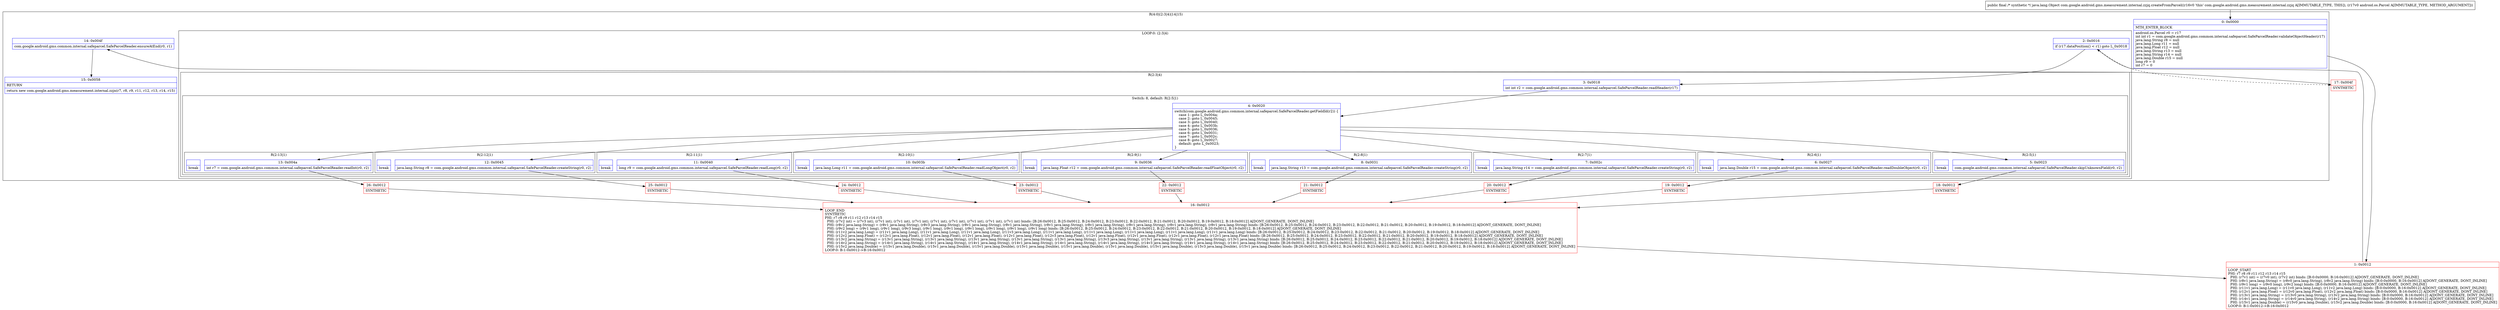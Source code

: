 digraph "CFG forcom.google.android.gms.measurement.internal.zzjq.createFromParcel(Landroid\/os\/Parcel;)Ljava\/lang\/Object;" {
subgraph cluster_Region_853865620 {
label = "R(4:0|(2:3|4)|14|15)";
node [shape=record,color=blue];
Node_0 [shape=record,label="{0\:\ 0x0000|MTH_ENTER_BLOCK\l|android.os.Parcel r0 = r17\lint int r1 = com.google.android.gms.common.internal.safeparcel.SafeParcelReader.validateObjectHeader(r17)\ljava.lang.String r8 = null\ljava.lang.Long r11 = null\ljava.lang.Float r12 = null\ljava.lang.String r13 = null\ljava.lang.String r14 = null\ljava.lang.Double r15 = null\llong r9 = 0\lint r7 = 0\l}"];
subgraph cluster_LoopRegion_1770530563 {
label = "LOOP:0: (2:3|4)";
node [shape=record,color=blue];
Node_2 [shape=record,label="{2\:\ 0x0016|if (r17.dataPosition() \< r1) goto L_0x0018\l}"];
subgraph cluster_Region_1543052092 {
label = "R(2:3|4)";
node [shape=record,color=blue];
Node_3 [shape=record,label="{3\:\ 0x0018|int int r2 = com.google.android.gms.common.internal.safeparcel.SafeParcelReader.readHeader(r17)\l}"];
subgraph cluster_SwitchRegion_1525071608 {
label = "Switch: 8, default: R(2:5|1)";
node [shape=record,color=blue];
Node_4 [shape=record,label="{4\:\ 0x0020|switch(com.google.android.gms.common.internal.safeparcel.SafeParcelReader.getFieldId(r2)) \{\l    case 1: goto L_0x004a;\l    case 2: goto L_0x0045;\l    case 3: goto L_0x0040;\l    case 4: goto L_0x003b;\l    case 5: goto L_0x0036;\l    case 6: goto L_0x0031;\l    case 7: goto L_0x002c;\l    case 8: goto L_0x0027;\l    default: goto L_0x0023;\l\}\l}"];
subgraph cluster_Region_444393323 {
label = "R(2:13|1)";
node [shape=record,color=blue];
Node_13 [shape=record,label="{13\:\ 0x004a|int r7 = com.google.android.gms.common.internal.safeparcel.SafeParcelReader.readInt(r0, r2)\l}"];
Node_InsnContainer_1557246866 [shape=record,label="{|break\l}"];
}
subgraph cluster_Region_1291685199 {
label = "R(2:12|1)";
node [shape=record,color=blue];
Node_12 [shape=record,label="{12\:\ 0x0045|java.lang.String r8 = com.google.android.gms.common.internal.safeparcel.SafeParcelReader.createString(r0, r2)\l}"];
Node_InsnContainer_858773390 [shape=record,label="{|break\l}"];
}
subgraph cluster_Region_131026598 {
label = "R(2:11|1)";
node [shape=record,color=blue];
Node_11 [shape=record,label="{11\:\ 0x0040|long r9 = com.google.android.gms.common.internal.safeparcel.SafeParcelReader.readLong(r0, r2)\l}"];
Node_InsnContainer_58067491 [shape=record,label="{|break\l}"];
}
subgraph cluster_Region_303717023 {
label = "R(2:10|1)";
node [shape=record,color=blue];
Node_10 [shape=record,label="{10\:\ 0x003b|java.lang.Long r11 = com.google.android.gms.common.internal.safeparcel.SafeParcelReader.readLongObject(r0, r2)\l}"];
Node_InsnContainer_1606802637 [shape=record,label="{|break\l}"];
}
subgraph cluster_Region_1872801800 {
label = "R(2:9|1)";
node [shape=record,color=blue];
Node_9 [shape=record,label="{9\:\ 0x0036|java.lang.Float r12 = com.google.android.gms.common.internal.safeparcel.SafeParcelReader.readFloatObject(r0, r2)\l}"];
Node_InsnContainer_240757124 [shape=record,label="{|break\l}"];
}
subgraph cluster_Region_1335353158 {
label = "R(2:8|1)";
node [shape=record,color=blue];
Node_8 [shape=record,label="{8\:\ 0x0031|java.lang.String r13 = com.google.android.gms.common.internal.safeparcel.SafeParcelReader.createString(r0, r2)\l}"];
Node_InsnContainer_1124572262 [shape=record,label="{|break\l}"];
}
subgraph cluster_Region_844104300 {
label = "R(2:7|1)";
node [shape=record,color=blue];
Node_7 [shape=record,label="{7\:\ 0x002c|java.lang.String r14 = com.google.android.gms.common.internal.safeparcel.SafeParcelReader.createString(r0, r2)\l}"];
Node_InsnContainer_1880338743 [shape=record,label="{|break\l}"];
}
subgraph cluster_Region_1927182363 {
label = "R(2:6|1)";
node [shape=record,color=blue];
Node_6 [shape=record,label="{6\:\ 0x0027|java.lang.Double r15 = com.google.android.gms.common.internal.safeparcel.SafeParcelReader.readDoubleObject(r0, r2)\l}"];
Node_InsnContainer_29440076 [shape=record,label="{|break\l}"];
}
subgraph cluster_Region_412399288 {
label = "R(2:5|1)";
node [shape=record,color=blue];
Node_5 [shape=record,label="{5\:\ 0x0023|com.google.android.gms.common.internal.safeparcel.SafeParcelReader.skipUnknownField(r0, r2)\l}"];
Node_InsnContainer_1108845689 [shape=record,label="{|break\l}"];
}
}
}
}
Node_14 [shape=record,label="{14\:\ 0x004f|com.google.android.gms.common.internal.safeparcel.SafeParcelReader.ensureAtEnd(r0, r1)\l}"];
Node_15 [shape=record,label="{15\:\ 0x0058|RETURN\l|return new com.google.android.gms.measurement.internal.zzjn(r7, r8, r9, r11, r12, r13, r14, r15)\l}"];
}
Node_1 [shape=record,color=red,label="{1\:\ 0x0012|LOOP_START\lPHI: r7 r8 r9 r11 r12 r13 r14 r15 \l  PHI: (r7v1 int) = (r7v0 int), (r7v2 int) binds: [B:0:0x0000, B:16:0x0012] A[DONT_GENERATE, DONT_INLINE]\l  PHI: (r8v1 java.lang.String) = (r8v0 java.lang.String), (r8v2 java.lang.String) binds: [B:0:0x0000, B:16:0x0012] A[DONT_GENERATE, DONT_INLINE]\l  PHI: (r9v1 long) = (r9v0 long), (r9v2 long) binds: [B:0:0x0000, B:16:0x0012] A[DONT_GENERATE, DONT_INLINE]\l  PHI: (r11v1 java.lang.Long) = (r11v0 java.lang.Long), (r11v2 java.lang.Long) binds: [B:0:0x0000, B:16:0x0012] A[DONT_GENERATE, DONT_INLINE]\l  PHI: (r12v1 java.lang.Float) = (r12v0 java.lang.Float), (r12v2 java.lang.Float) binds: [B:0:0x0000, B:16:0x0012] A[DONT_GENERATE, DONT_INLINE]\l  PHI: (r13v1 java.lang.String) = (r13v0 java.lang.String), (r13v2 java.lang.String) binds: [B:0:0x0000, B:16:0x0012] A[DONT_GENERATE, DONT_INLINE]\l  PHI: (r14v1 java.lang.String) = (r14v0 java.lang.String), (r14v2 java.lang.String) binds: [B:0:0x0000, B:16:0x0012] A[DONT_GENERATE, DONT_INLINE]\l  PHI: (r15v1 java.lang.Double) = (r15v0 java.lang.Double), (r15v2 java.lang.Double) binds: [B:0:0x0000, B:16:0x0012] A[DONT_GENERATE, DONT_INLINE]\lLOOP:0: B:1:0x0012\-\>B:16:0x0012\l}"];
Node_16 [shape=record,color=red,label="{16\:\ 0x0012|LOOP_END\lSYNTHETIC\lPHI: r7 r8 r9 r11 r12 r13 r14 r15 \l  PHI: (r7v2 int) = (r7v3 int), (r7v1 int), (r7v1 int), (r7v1 int), (r7v1 int), (r7v1 int), (r7v1 int), (r7v1 int), (r7v1 int) binds: [B:26:0x0012, B:25:0x0012, B:24:0x0012, B:23:0x0012, B:22:0x0012, B:21:0x0012, B:20:0x0012, B:19:0x0012, B:18:0x0012] A[DONT_GENERATE, DONT_INLINE]\l  PHI: (r8v2 java.lang.String) = (r8v1 java.lang.String), (r8v3 java.lang.String), (r8v1 java.lang.String), (r8v1 java.lang.String), (r8v1 java.lang.String), (r8v1 java.lang.String), (r8v1 java.lang.String), (r8v1 java.lang.String), (r8v1 java.lang.String) binds: [B:26:0x0012, B:25:0x0012, B:24:0x0012, B:23:0x0012, B:22:0x0012, B:21:0x0012, B:20:0x0012, B:19:0x0012, B:18:0x0012] A[DONT_GENERATE, DONT_INLINE]\l  PHI: (r9v2 long) = (r9v1 long), (r9v1 long), (r9v3 long), (r9v1 long), (r9v1 long), (r9v1 long), (r9v1 long), (r9v1 long), (r9v1 long) binds: [B:26:0x0012, B:25:0x0012, B:24:0x0012, B:23:0x0012, B:22:0x0012, B:21:0x0012, B:20:0x0012, B:19:0x0012, B:18:0x0012] A[DONT_GENERATE, DONT_INLINE]\l  PHI: (r11v2 java.lang.Long) = (r11v1 java.lang.Long), (r11v1 java.lang.Long), (r11v1 java.lang.Long), (r11v3 java.lang.Long), (r11v1 java.lang.Long), (r11v1 java.lang.Long), (r11v1 java.lang.Long), (r11v1 java.lang.Long), (r11v1 java.lang.Long) binds: [B:26:0x0012, B:25:0x0012, B:24:0x0012, B:23:0x0012, B:22:0x0012, B:21:0x0012, B:20:0x0012, B:19:0x0012, B:18:0x0012] A[DONT_GENERATE, DONT_INLINE]\l  PHI: (r12v2 java.lang.Float) = (r12v1 java.lang.Float), (r12v1 java.lang.Float), (r12v1 java.lang.Float), (r12v1 java.lang.Float), (r12v3 java.lang.Float), (r12v1 java.lang.Float), (r12v1 java.lang.Float), (r12v1 java.lang.Float), (r12v1 java.lang.Float) binds: [B:26:0x0012, B:25:0x0012, B:24:0x0012, B:23:0x0012, B:22:0x0012, B:21:0x0012, B:20:0x0012, B:19:0x0012, B:18:0x0012] A[DONT_GENERATE, DONT_INLINE]\l  PHI: (r13v2 java.lang.String) = (r13v1 java.lang.String), (r13v1 java.lang.String), (r13v1 java.lang.String), (r13v1 java.lang.String), (r13v1 java.lang.String), (r13v3 java.lang.String), (r13v1 java.lang.String), (r13v1 java.lang.String), (r13v1 java.lang.String) binds: [B:26:0x0012, B:25:0x0012, B:24:0x0012, B:23:0x0012, B:22:0x0012, B:21:0x0012, B:20:0x0012, B:19:0x0012, B:18:0x0012] A[DONT_GENERATE, DONT_INLINE]\l  PHI: (r14v2 java.lang.String) = (r14v1 java.lang.String), (r14v1 java.lang.String), (r14v1 java.lang.String), (r14v1 java.lang.String), (r14v1 java.lang.String), (r14v1 java.lang.String), (r14v3 java.lang.String), (r14v1 java.lang.String), (r14v1 java.lang.String) binds: [B:26:0x0012, B:25:0x0012, B:24:0x0012, B:23:0x0012, B:22:0x0012, B:21:0x0012, B:20:0x0012, B:19:0x0012, B:18:0x0012] A[DONT_GENERATE, DONT_INLINE]\l  PHI: (r15v2 java.lang.Double) = (r15v1 java.lang.Double), (r15v1 java.lang.Double), (r15v1 java.lang.Double), (r15v1 java.lang.Double), (r15v1 java.lang.Double), (r15v1 java.lang.Double), (r15v1 java.lang.Double), (r15v3 java.lang.Double), (r15v1 java.lang.Double) binds: [B:26:0x0012, B:25:0x0012, B:24:0x0012, B:23:0x0012, B:22:0x0012, B:21:0x0012, B:20:0x0012, B:19:0x0012, B:18:0x0012] A[DONT_GENERATE, DONT_INLINE]\lLOOP:0: B:1:0x0012\-\>B:16:0x0012\l}"];
Node_17 [shape=record,color=red,label="{17\:\ 0x004f|SYNTHETIC\l}"];
Node_18 [shape=record,color=red,label="{18\:\ 0x0012|SYNTHETIC\l}"];
Node_19 [shape=record,color=red,label="{19\:\ 0x0012|SYNTHETIC\l}"];
Node_20 [shape=record,color=red,label="{20\:\ 0x0012|SYNTHETIC\l}"];
Node_21 [shape=record,color=red,label="{21\:\ 0x0012|SYNTHETIC\l}"];
Node_22 [shape=record,color=red,label="{22\:\ 0x0012|SYNTHETIC\l}"];
Node_23 [shape=record,color=red,label="{23\:\ 0x0012|SYNTHETIC\l}"];
Node_24 [shape=record,color=red,label="{24\:\ 0x0012|SYNTHETIC\l}"];
Node_25 [shape=record,color=red,label="{25\:\ 0x0012|SYNTHETIC\l}"];
Node_26 [shape=record,color=red,label="{26\:\ 0x0012|SYNTHETIC\l}"];
MethodNode[shape=record,label="{public final \/* synthetic *\/ java.lang.Object com.google.android.gms.measurement.internal.zzjq.createFromParcel((r16v0 'this' com.google.android.gms.measurement.internal.zzjq A[IMMUTABLE_TYPE, THIS]), (r17v0 android.os.Parcel A[IMMUTABLE_TYPE, METHOD_ARGUMENT])) }"];
MethodNode -> Node_0;
Node_0 -> Node_1;
Node_2 -> Node_3;
Node_2 -> Node_17[style=dashed];
Node_3 -> Node_4;
Node_4 -> Node_5;
Node_4 -> Node_6;
Node_4 -> Node_7;
Node_4 -> Node_8;
Node_4 -> Node_9;
Node_4 -> Node_10;
Node_4 -> Node_11;
Node_4 -> Node_12;
Node_4 -> Node_13;
Node_13 -> Node_26;
Node_12 -> Node_25;
Node_11 -> Node_24;
Node_10 -> Node_23;
Node_9 -> Node_22;
Node_8 -> Node_21;
Node_7 -> Node_20;
Node_6 -> Node_19;
Node_5 -> Node_18;
Node_14 -> Node_15;
Node_1 -> Node_2;
Node_16 -> Node_1;
Node_17 -> Node_14;
Node_18 -> Node_16;
Node_19 -> Node_16;
Node_20 -> Node_16;
Node_21 -> Node_16;
Node_22 -> Node_16;
Node_23 -> Node_16;
Node_24 -> Node_16;
Node_25 -> Node_16;
Node_26 -> Node_16;
}

